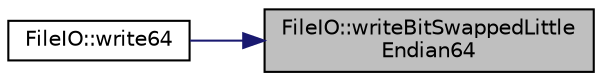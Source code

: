 digraph "FileIO::writeBitSwappedLittleEndian64"
{
 // INTERACTIVE_SVG=YES
 // LATEX_PDF_SIZE
  edge [fontname="Helvetica",fontsize="10",labelfontname="Helvetica",labelfontsize="10"];
  node [fontname="Helvetica",fontsize="10",shape=record];
  rankdir="RL";
  Node1 [label="FileIO::writeBitSwappedLittle\lEndian64",height=0.2,width=0.4,color="black", fillcolor="grey75", style="filled", fontcolor="black",tooltip=" "];
  Node1 -> Node2 [dir="back",color="midnightblue",fontsize="10",style="solid",fontname="Helvetica"];
  Node2 [label="FileIO::write64",height=0.2,width=0.4,color="black", fillcolor="white", style="filled",URL="$namespaceFileIO.html#a893970325dbe166fd080b186290c4902",tooltip=" "];
}
